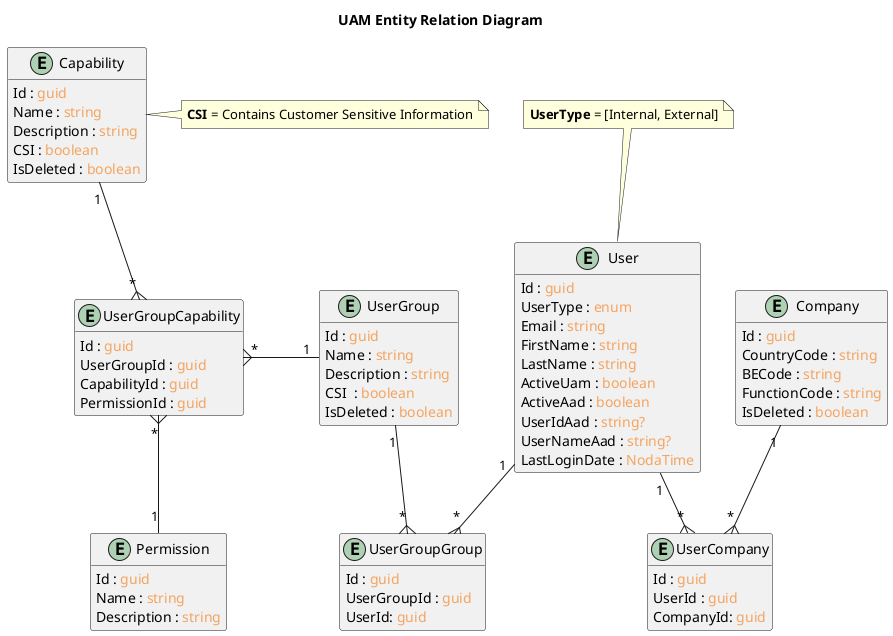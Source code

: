 @startuml erd
title UAM Entity Relation Diagram


' ==================== Styles ====================
!function $type($text) !return "<color:SandyBrown>" + $text + "</color>"
hide empty members

' !theme reddress-darkblue
' skinparam linetype ortho
' skinparam ArrowColor #111
' skinparam ArrowFontSize 0


' ==================== Entities ====================
entity User {
  Id : $type(guid)
  UserType : $type(enum)
  Email : $type(string)
  FirstName : $type(string)
  LastName : $type(string)
  ActiveUam : $type(boolean)
  ActiveAad : $type(boolean)
  UserIdAad : $type("string?")
  UserNameAad : $type("string?")
  LastLoginDate : $type(NodaTime)
}

entity Company {
  Id : $type(guid)
  CountryCode : $type(string)
  BECode : $type(string)
  FunctionCode : $type(string)
  IsDeleted : $type(boolean)
}

entity UserCompany {
  Id : $type(guid)
  UserId : $type(guid)
  CompanyId: $type(guid)
}

entity UserGroup {
  Id : $type(guid)
  Name : $type(string)
  Description : $type(string)
  CSI  : $type(boolean)
  IsDeleted : $type(boolean)
}

entity Capability {
  Id : $type(guid)
  Name : $type(string)
  Description : $type(string)
  CSI : $type(boolean)
  IsDeleted : $type(boolean)
}

entity Permission {
  Id : $type(guid)
  Name : $type(string)
  Description : $type(string)
}

entity UserGroupCapability {
  Id : $type(guid)
  UserGroupId : $type(guid)
  CapabilityId : $type(guid)
  PermissionId : $type(guid)
}

entity UserGroupGroup {
  Id : $type(guid)
  UserGroupId : $type(guid)
  UserId: $type(guid)
}

' ==================== Relations ====================

User        "1" -down-{   "*"  UserCompany
Company     "1" --{       "*"  UserCompany
User        "1" --{       "*"  UserGroupGroup
UserGroup   "1" --{       "*"  UserGroupGroup
UserGroup   "1" -left-{   "*"  UserGroupCapability
Capability  "1" -down-{   "*"  UserGroupCapability
Permission  "1" -up-{     "*"  UserGroupCapability

' ==================== Notes ====================

note right of Capability
   **CSI** = Contains Customer Sensitive Information
end note

note top of User
   **UserType** = [Internal, External]
end note

@enduml
